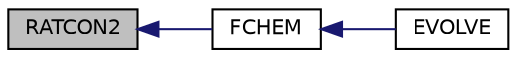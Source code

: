 digraph G
{
  edge [fontname="Helvetica",fontsize="10",labelfontname="Helvetica",labelfontsize="10"];
  node [fontname="Helvetica",fontsize="10",shape=record];
  rankdir=LR;
  Node1 [label="RATCON2",height=0.2,width=0.4,color="black", fillcolor="grey75", style="filled" fontcolor="black"];
  Node1 -> Node2 [dir=back,color="midnightblue",fontsize="10",style="solid",fontname="Helvetica"];
  Node2 [label="FCHEM",height=0.2,width=0.4,color="black", fillcolor="white", style="filled",URL="$nautilus_8f90.html#a16981e863882f1d2ae25fb725584c73f"];
  Node2 -> Node3 [dir=back,color="midnightblue",fontsize="10",style="solid",fontname="Helvetica"];
  Node3 [label="EVOLVE",height=0.2,width=0.4,color="black", fillcolor="white", style="filled",URL="$nautilus_8f90.html#ae7182f482a1b6ef482f84b0dfdebce15"];
}
